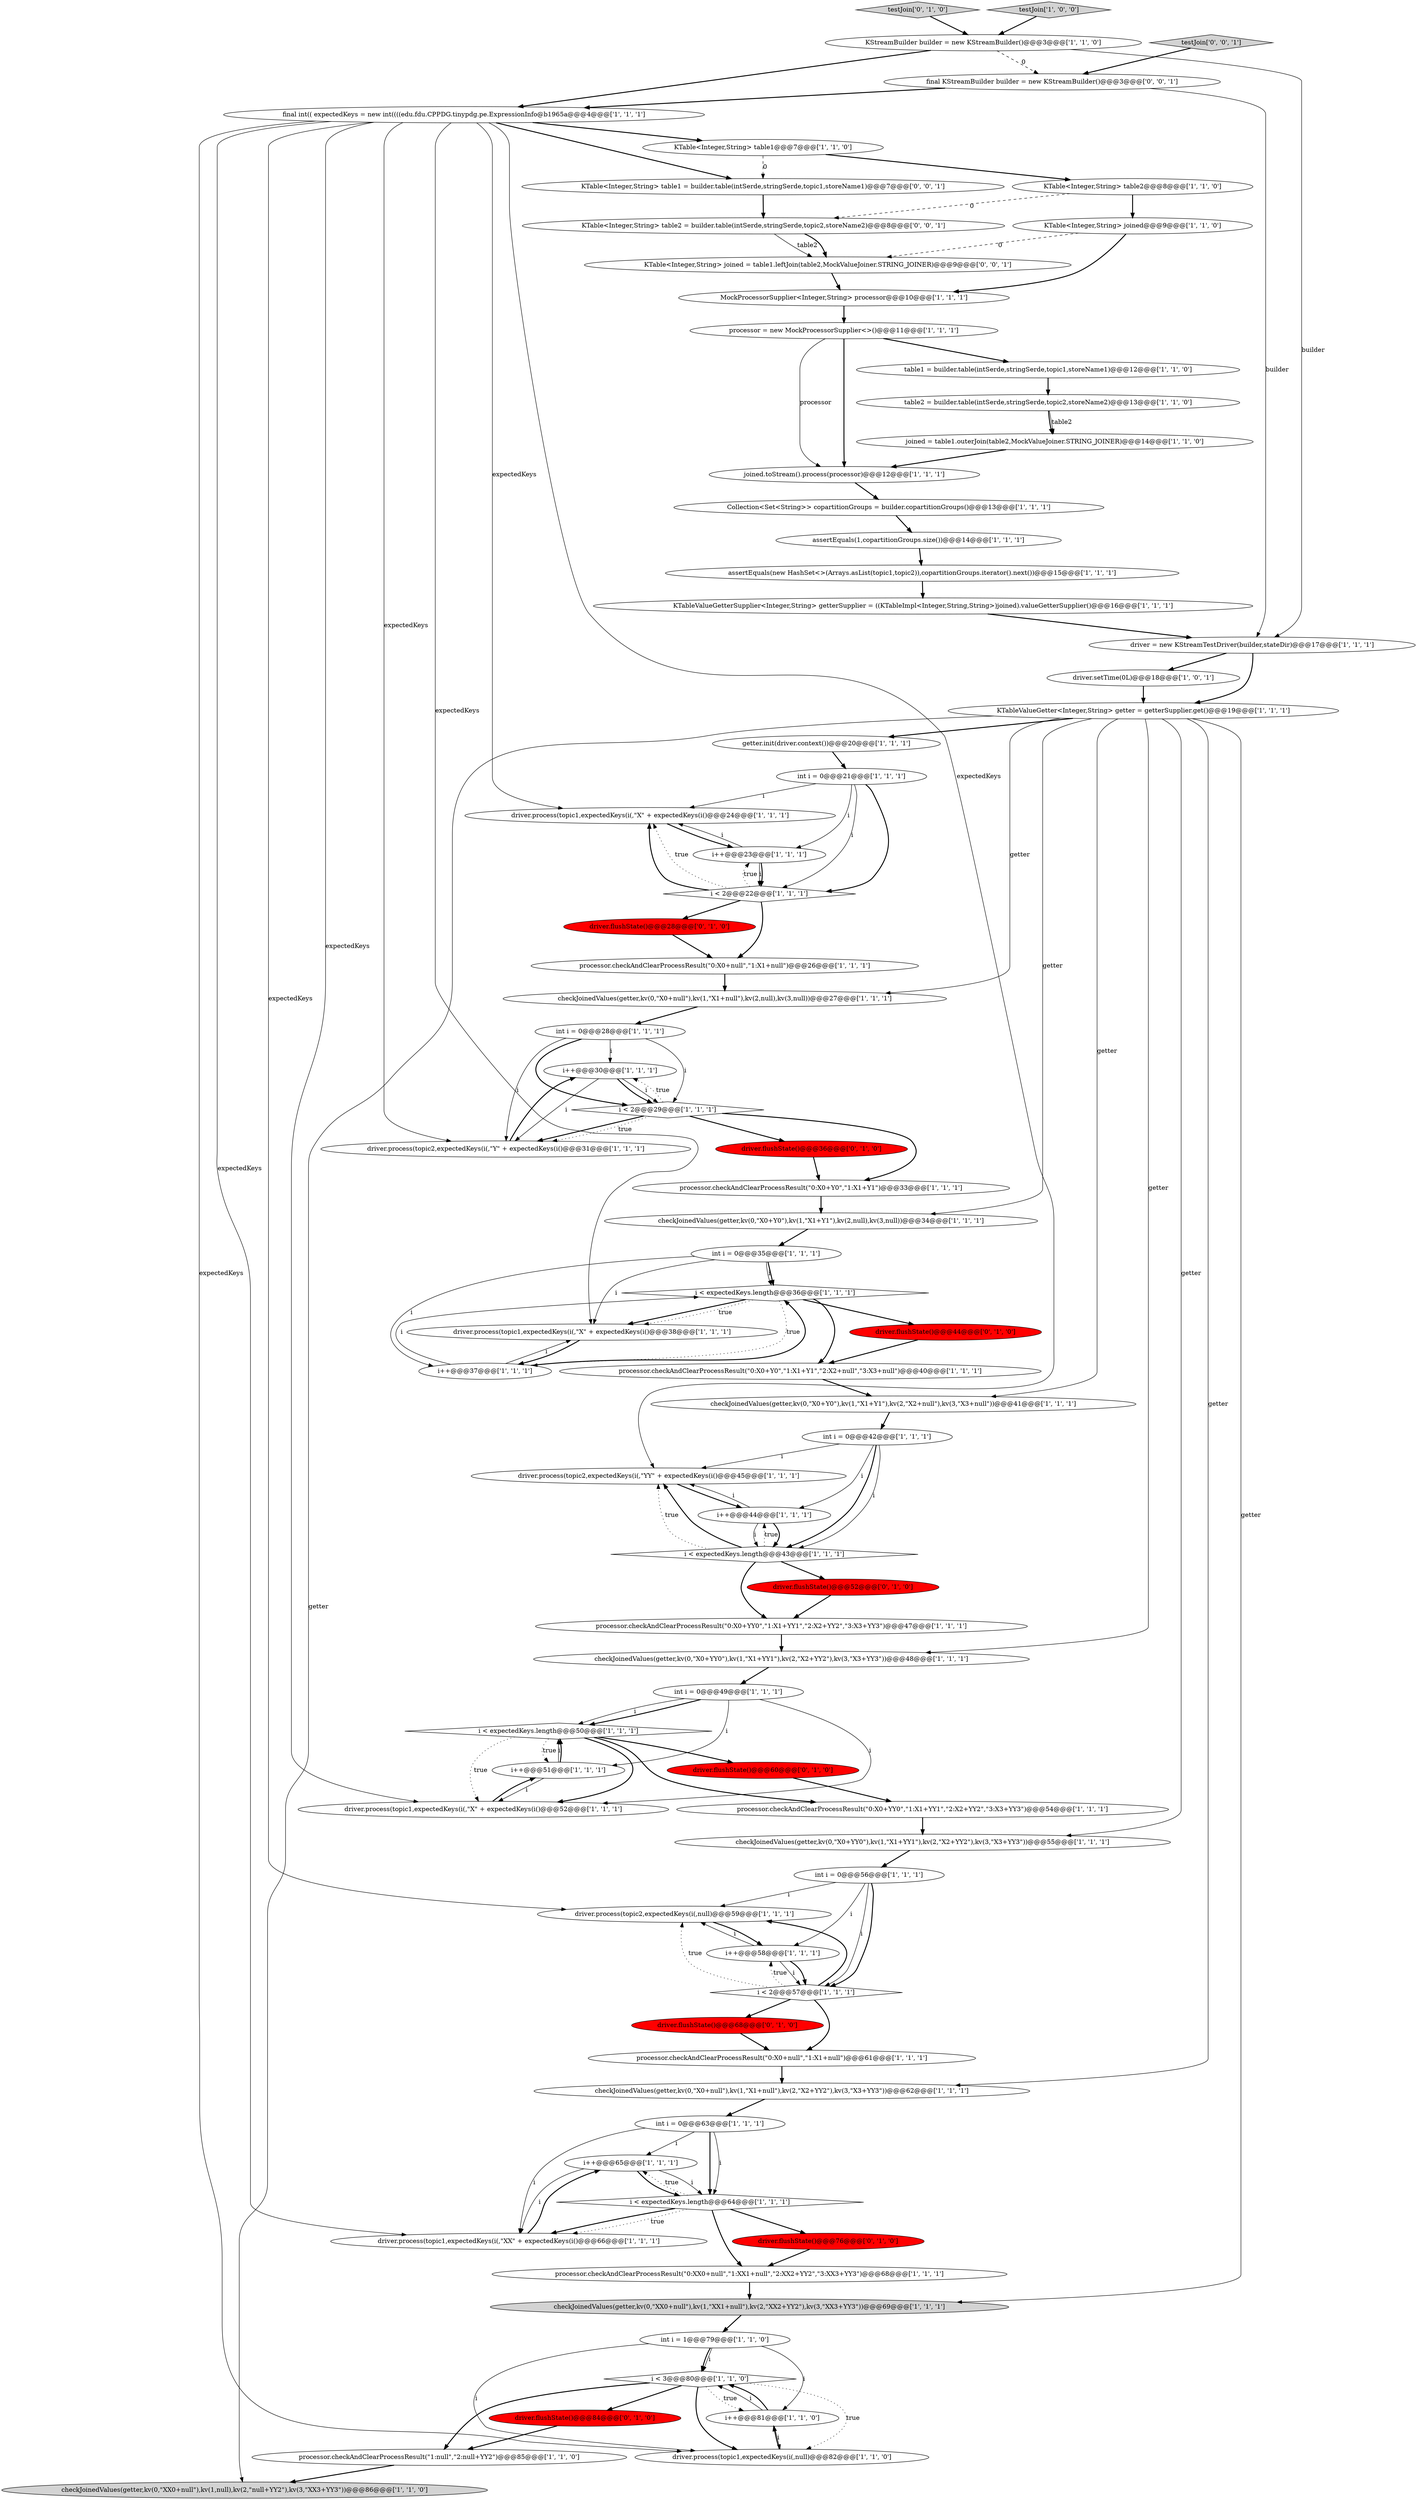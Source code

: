 digraph {
65 [style = filled, label = "checkJoinedValues(getter,kv(0,\"X0+YY0\"),kv(1,\"X1+YY1\"),kv(2,\"X2+YY2\"),kv(3,\"X3+YY3\"))@@@55@@@['1', '1', '1']", fillcolor = white, shape = ellipse image = "AAA0AAABBB1BBB"];
67 [style = filled, label = "int i = 0@@@28@@@['1', '1', '1']", fillcolor = white, shape = ellipse image = "AAA0AAABBB1BBB"];
46 [style = filled, label = "getter.init(driver.context())@@@20@@@['1', '1', '1']", fillcolor = white, shape = ellipse image = "AAA0AAABBB1BBB"];
24 [style = filled, label = "i++@@@30@@@['1', '1', '1']", fillcolor = white, shape = ellipse image = "AAA0AAABBB1BBB"];
38 [style = filled, label = "i < expectedKeys.length@@@50@@@['1', '1', '1']", fillcolor = white, shape = diamond image = "AAA0AAABBB1BBB"];
3 [style = filled, label = "driver.process(topic2,expectedKeys(i(,\"YY\" + expectedKeys(i()@@@45@@@['1', '1', '1']", fillcolor = white, shape = ellipse image = "AAA0AAABBB1BBB"];
35 [style = filled, label = "KStreamBuilder builder = new KStreamBuilder()@@@3@@@['1', '1', '0']", fillcolor = white, shape = ellipse image = "AAA0AAABBB1BBB"];
29 [style = filled, label = "processor.checkAndClearProcessResult(\"0:X0+YY0\",\"1:X1+YY1\",\"2:X2+YY2\",\"3:X3+YY3\")@@@54@@@['1', '1', '1']", fillcolor = white, shape = ellipse image = "AAA0AAABBB1BBB"];
72 [style = filled, label = "driver.flushState()@@@60@@@['0', '1', '0']", fillcolor = red, shape = ellipse image = "AAA1AAABBB2BBB"];
2 [style = filled, label = "driver.process(topic2,expectedKeys(i(,\"Y\" + expectedKeys(i()@@@31@@@['1', '1', '1']", fillcolor = white, shape = ellipse image = "AAA0AAABBB1BBB"];
12 [style = filled, label = "i++@@@65@@@['1', '1', '1']", fillcolor = white, shape = ellipse image = "AAA0AAABBB1BBB"];
10 [style = filled, label = "i < expectedKeys.length@@@43@@@['1', '1', '1']", fillcolor = white, shape = diamond image = "AAA0AAABBB1BBB"];
78 [style = filled, label = "KTable<Integer,String> table2 = builder.table(intSerde,stringSerde,topic2,storeName2)@@@8@@@['0', '0', '1']", fillcolor = white, shape = ellipse image = "AAA0AAABBB3BBB"];
31 [style = filled, label = "checkJoinedValues(getter,kv(0,\"XX0+null\"),kv(1,null),kv(2,\"null+YY2\"),kv(3,\"XX3+YY3\"))@@@86@@@['1', '1', '0']", fillcolor = lightgray, shape = ellipse image = "AAA0AAABBB1BBB"];
55 [style = filled, label = "i++@@@44@@@['1', '1', '1']", fillcolor = white, shape = ellipse image = "AAA0AAABBB1BBB"];
15 [style = filled, label = "processor = new MockProcessorSupplier<>()@@@11@@@['1', '1', '1']", fillcolor = white, shape = ellipse image = "AAA0AAABBB1BBB"];
32 [style = filled, label = "processor.checkAndClearProcessResult(\"1:null\",\"2:null+YY2\")@@@85@@@['1', '1', '0']", fillcolor = white, shape = ellipse image = "AAA0AAABBB1BBB"];
33 [style = filled, label = "joined.toStream().process(processor)@@@12@@@['1', '1', '1']", fillcolor = white, shape = ellipse image = "AAA0AAABBB1BBB"];
73 [style = filled, label = "driver.flushState()@@@36@@@['0', '1', '0']", fillcolor = red, shape = ellipse image = "AAA1AAABBB2BBB"];
36 [style = filled, label = "assertEquals(new HashSet<>(Arrays.asList(topic1,topic2)),copartitionGroups.iterator().next())@@@15@@@['1', '1', '1']", fillcolor = white, shape = ellipse image = "AAA0AAABBB1BBB"];
37 [style = filled, label = "final int(( expectedKeys = new int((((edu.fdu.CPPDG.tinypdg.pe.ExpressionInfo@b1965a@@@4@@@['1', '1', '1']", fillcolor = white, shape = ellipse image = "AAA0AAABBB1BBB"];
9 [style = filled, label = "joined = table1.outerJoin(table2,MockValueJoiner.STRING_JOINER)@@@14@@@['1', '1', '0']", fillcolor = white, shape = ellipse image = "AAA0AAABBB1BBB"];
20 [style = filled, label = "checkJoinedValues(getter,kv(0,\"X0+Y0\"),kv(1,\"X1+Y1\"),kv(2,\"X2+null\"),kv(3,\"X3+null\"))@@@41@@@['1', '1', '1']", fillcolor = white, shape = ellipse image = "AAA0AAABBB1BBB"];
23 [style = filled, label = "driver.process(topic1,expectedKeys(i(,\"X\" + expectedKeys(i()@@@24@@@['1', '1', '1']", fillcolor = white, shape = ellipse image = "AAA0AAABBB1BBB"];
59 [style = filled, label = "int i = 0@@@63@@@['1', '1', '1']", fillcolor = white, shape = ellipse image = "AAA0AAABBB1BBB"];
60 [style = filled, label = "checkJoinedValues(getter,kv(0,\"X0+null\"),kv(1,\"X1+null\"),kv(2,null),kv(3,null))@@@27@@@['1', '1', '1']", fillcolor = white, shape = ellipse image = "AAA0AAABBB1BBB"];
63 [style = filled, label = "i < 3@@@80@@@['1', '1', '0']", fillcolor = white, shape = diamond image = "AAA0AAABBB1BBB"];
68 [style = filled, label = "driver.flushState()@@@44@@@['0', '1', '0']", fillcolor = red, shape = ellipse image = "AAA1AAABBB2BBB"];
77 [style = filled, label = "KTable<Integer,String> table1 = builder.table(intSerde,stringSerde,topic1,storeName1)@@@7@@@['0', '0', '1']", fillcolor = white, shape = ellipse image = "AAA0AAABBB3BBB"];
64 [style = filled, label = "int i = 0@@@42@@@['1', '1', '1']", fillcolor = white, shape = ellipse image = "AAA0AAABBB1BBB"];
79 [style = filled, label = "testJoin['0', '0', '1']", fillcolor = lightgray, shape = diamond image = "AAA0AAABBB3BBB"];
49 [style = filled, label = "i < expectedKeys.length@@@64@@@['1', '1', '1']", fillcolor = white, shape = diamond image = "AAA0AAABBB1BBB"];
56 [style = filled, label = "checkJoinedValues(getter,kv(0,\"XX0+null\"),kv(1,\"XX1+null\"),kv(2,\"XX2+YY2\"),kv(3,\"XX3+YY3\"))@@@69@@@['1', '1', '1']", fillcolor = lightgray, shape = ellipse image = "AAA0AAABBB1BBB"];
40 [style = filled, label = "int i = 0@@@35@@@['1', '1', '1']", fillcolor = white, shape = ellipse image = "AAA0AAABBB1BBB"];
34 [style = filled, label = "processor.checkAndClearProcessResult(\"0:X0+null\",\"1:X1+null\")@@@26@@@['1', '1', '1']", fillcolor = white, shape = ellipse image = "AAA0AAABBB1BBB"];
4 [style = filled, label = "checkJoinedValues(getter,kv(0,\"X0+YY0\"),kv(1,\"X1+YY1\"),kv(2,\"X2+YY2\"),kv(3,\"X3+YY3\"))@@@48@@@['1', '1', '1']", fillcolor = white, shape = ellipse image = "AAA0AAABBB1BBB"];
62 [style = filled, label = "i++@@@51@@@['1', '1', '1']", fillcolor = white, shape = ellipse image = "AAA0AAABBB1BBB"];
66 [style = filled, label = "processor.checkAndClearProcessResult(\"0:X0+YY0\",\"1:X1+YY1\",\"2:X2+YY2\",\"3:X3+YY3\")@@@47@@@['1', '1', '1']", fillcolor = white, shape = ellipse image = "AAA0AAABBB1BBB"];
80 [style = filled, label = "final KStreamBuilder builder = new KStreamBuilder()@@@3@@@['0', '0', '1']", fillcolor = white, shape = ellipse image = "AAA0AAABBB3BBB"];
11 [style = filled, label = "int i = 0@@@49@@@['1', '1', '1']", fillcolor = white, shape = ellipse image = "AAA0AAABBB1BBB"];
5 [style = filled, label = "MockProcessorSupplier<Integer,String> processor@@@10@@@['1', '1', '1']", fillcolor = white, shape = ellipse image = "AAA0AAABBB1BBB"];
19 [style = filled, label = "processor.checkAndClearProcessResult(\"0:X0+Y0\",\"1:X1+Y1\")@@@33@@@['1', '1', '1']", fillcolor = white, shape = ellipse image = "AAA0AAABBB1BBB"];
0 [style = filled, label = "KTable<Integer,String> table2@@@8@@@['1', '1', '0']", fillcolor = white, shape = ellipse image = "AAA0AAABBB1BBB"];
22 [style = filled, label = "KTable<Integer,String> joined@@@9@@@['1', '1', '0']", fillcolor = white, shape = ellipse image = "AAA0AAABBB1BBB"];
30 [style = filled, label = "checkJoinedValues(getter,kv(0,\"X0+Y0\"),kv(1,\"X1+Y1\"),kv(2,null),kv(3,null))@@@34@@@['1', '1', '1']", fillcolor = white, shape = ellipse image = "AAA0AAABBB1BBB"];
6 [style = filled, label = "i < 2@@@29@@@['1', '1', '1']", fillcolor = white, shape = diamond image = "AAA0AAABBB1BBB"];
43 [style = filled, label = "driver.process(topic1,expectedKeys(i(,\"X\" + expectedKeys(i()@@@52@@@['1', '1', '1']", fillcolor = white, shape = ellipse image = "AAA0AAABBB1BBB"];
45 [style = filled, label = "i++@@@81@@@['1', '1', '0']", fillcolor = white, shape = ellipse image = "AAA0AAABBB1BBB"];
51 [style = filled, label = "driver.process(topic2,expectedKeys(i(,null)@@@59@@@['1', '1', '1']", fillcolor = white, shape = ellipse image = "AAA0AAABBB1BBB"];
53 [style = filled, label = "table1 = builder.table(intSerde,stringSerde,topic1,storeName1)@@@12@@@['1', '1', '0']", fillcolor = white, shape = ellipse image = "AAA0AAABBB1BBB"];
58 [style = filled, label = "driver = new KStreamTestDriver(builder,stateDir)@@@17@@@['1', '1', '1']", fillcolor = white, shape = ellipse image = "AAA0AAABBB1BBB"];
75 [style = filled, label = "driver.flushState()@@@28@@@['0', '1', '0']", fillcolor = red, shape = ellipse image = "AAA1AAABBB2BBB"];
25 [style = filled, label = "int i = 0@@@56@@@['1', '1', '1']", fillcolor = white, shape = ellipse image = "AAA0AAABBB1BBB"];
16 [style = filled, label = "i < 2@@@57@@@['1', '1', '1']", fillcolor = white, shape = diamond image = "AAA0AAABBB1BBB"];
21 [style = filled, label = "Collection<Set<String>> copartitionGroups = builder.copartitionGroups()@@@13@@@['1', '1', '1']", fillcolor = white, shape = ellipse image = "AAA0AAABBB1BBB"];
74 [style = filled, label = "driver.flushState()@@@52@@@['0', '1', '0']", fillcolor = red, shape = ellipse image = "AAA1AAABBB2BBB"];
70 [style = filled, label = "testJoin['0', '1', '0']", fillcolor = lightgray, shape = diamond image = "AAA0AAABBB2BBB"];
52 [style = filled, label = "int i = 0@@@21@@@['1', '1', '1']", fillcolor = white, shape = ellipse image = "AAA0AAABBB1BBB"];
7 [style = filled, label = "i < expectedKeys.length@@@36@@@['1', '1', '1']", fillcolor = white, shape = diamond image = "AAA0AAABBB1BBB"];
50 [style = filled, label = "i < 2@@@22@@@['1', '1', '1']", fillcolor = white, shape = diamond image = "AAA0AAABBB1BBB"];
54 [style = filled, label = "assertEquals(1,copartitionGroups.size())@@@14@@@['1', '1', '1']", fillcolor = white, shape = ellipse image = "AAA0AAABBB1BBB"];
61 [style = filled, label = "processor.checkAndClearProcessResult(\"0:X0+Y0\",\"1:X1+Y1\",\"2:X2+null\",\"3:X3+null\")@@@40@@@['1', '1', '1']", fillcolor = white, shape = ellipse image = "AAA0AAABBB1BBB"];
26 [style = filled, label = "driver.process(topic1,expectedKeys(i(,null)@@@82@@@['1', '1', '0']", fillcolor = white, shape = ellipse image = "AAA0AAABBB1BBB"];
8 [style = filled, label = "processor.checkAndClearProcessResult(\"0:XX0+null\",\"1:XX1+null\",\"2:XX2+YY2\",\"3:XX3+YY3\")@@@68@@@['1', '1', '1']", fillcolor = white, shape = ellipse image = "AAA0AAABBB1BBB"];
27 [style = filled, label = "testJoin['1', '0', '0']", fillcolor = lightgray, shape = diamond image = "AAA0AAABBB1BBB"];
69 [style = filled, label = "driver.flushState()@@@84@@@['0', '1', '0']", fillcolor = red, shape = ellipse image = "AAA1AAABBB2BBB"];
76 [style = filled, label = "driver.flushState()@@@68@@@['0', '1', '0']", fillcolor = red, shape = ellipse image = "AAA1AAABBB2BBB"];
39 [style = filled, label = "checkJoinedValues(getter,kv(0,\"X0+null\"),kv(1,\"X1+null\"),kv(2,\"X2+YY2\"),kv(3,\"X3+YY3\"))@@@62@@@['1', '1', '1']", fillcolor = white, shape = ellipse image = "AAA0AAABBB1BBB"];
48 [style = filled, label = "i++@@@58@@@['1', '1', '1']", fillcolor = white, shape = ellipse image = "AAA0AAABBB1BBB"];
18 [style = filled, label = "driver.setTime(0L)@@@18@@@['1', '0', '1']", fillcolor = white, shape = ellipse image = "AAA0AAABBB1BBB"];
57 [style = filled, label = "KTableValueGetterSupplier<Integer,String> getterSupplier = ((KTableImpl<Integer,String,String>)joined).valueGetterSupplier()@@@16@@@['1', '1', '1']", fillcolor = white, shape = ellipse image = "AAA0AAABBB1BBB"];
71 [style = filled, label = "driver.flushState()@@@76@@@['0', '1', '0']", fillcolor = red, shape = ellipse image = "AAA1AAABBB2BBB"];
13 [style = filled, label = "processor.checkAndClearProcessResult(\"0:X0+null\",\"1:X1+null\")@@@61@@@['1', '1', '1']", fillcolor = white, shape = ellipse image = "AAA0AAABBB1BBB"];
81 [style = filled, label = "KTable<Integer,String> joined = table1.leftJoin(table2,MockValueJoiner.STRING_JOINER)@@@9@@@['0', '0', '1']", fillcolor = white, shape = ellipse image = "AAA0AAABBB3BBB"];
44 [style = filled, label = "driver.process(topic1,expectedKeys(i(,\"XX\" + expectedKeys(i()@@@66@@@['1', '1', '1']", fillcolor = white, shape = ellipse image = "AAA0AAABBB1BBB"];
28 [style = filled, label = "driver.process(topic1,expectedKeys(i(,\"X\" + expectedKeys(i()@@@38@@@['1', '1', '1']", fillcolor = white, shape = ellipse image = "AAA0AAABBB1BBB"];
47 [style = filled, label = "i++@@@23@@@['1', '1', '1']", fillcolor = white, shape = ellipse image = "AAA0AAABBB1BBB"];
14 [style = filled, label = "int i = 1@@@79@@@['1', '1', '0']", fillcolor = white, shape = ellipse image = "AAA0AAABBB1BBB"];
41 [style = filled, label = "KTableValueGetter<Integer,String> getter = getterSupplier.get()@@@19@@@['1', '1', '1']", fillcolor = white, shape = ellipse image = "AAA0AAABBB1BBB"];
42 [style = filled, label = "KTable<Integer,String> table1@@@7@@@['1', '1', '0']", fillcolor = white, shape = ellipse image = "AAA0AAABBB1BBB"];
17 [style = filled, label = "table2 = builder.table(intSerde,stringSerde,topic2,storeName2)@@@13@@@['1', '1', '0']", fillcolor = white, shape = ellipse image = "AAA0AAABBB1BBB"];
1 [style = filled, label = "i++@@@37@@@['1', '1', '1']", fillcolor = white, shape = ellipse image = "AAA0AAABBB1BBB"];
16->51 [style = bold, label=""];
55->3 [style = solid, label="i"];
10->66 [style = bold, label=""];
59->49 [style = bold, label=""];
37->44 [style = solid, label="expectedKeys"];
15->33 [style = solid, label="processor"];
37->51 [style = solid, label="expectedKeys"];
39->59 [style = bold, label=""];
11->43 [style = solid, label="i"];
0->78 [style = dashed, label="0"];
17->9 [style = bold, label=""];
45->63 [style = solid, label="i"];
78->81 [style = solid, label="table2"];
14->63 [style = solid, label="i"];
72->29 [style = bold, label=""];
40->1 [style = solid, label="i"];
21->54 [style = bold, label=""];
64->55 [style = solid, label="i"];
10->3 [style = dotted, label="true"];
5->15 [style = bold, label=""];
40->7 [style = solid, label="i"];
55->10 [style = solid, label="i"];
57->58 [style = bold, label=""];
58->18 [style = bold, label=""];
49->8 [style = bold, label=""];
38->72 [style = bold, label=""];
35->58 [style = solid, label="builder"];
25->16 [style = solid, label="i"];
51->48 [style = bold, label=""];
62->43 [style = solid, label="i"];
63->26 [style = dotted, label="true"];
35->37 [style = bold, label=""];
80->58 [style = solid, label="builder"];
70->35 [style = bold, label=""];
30->40 [style = bold, label=""];
67->6 [style = solid, label="i"];
2->24 [style = bold, label=""];
37->26 [style = solid, label="expectedKeys"];
25->51 [style = solid, label="i"];
7->1 [style = dotted, label="true"];
35->80 [style = dashed, label="0"];
64->3 [style = solid, label="i"];
12->49 [style = solid, label="i"];
14->26 [style = solid, label="i"];
37->2 [style = solid, label="expectedKeys"];
37->77 [style = bold, label=""];
50->23 [style = bold, label=""];
45->63 [style = bold, label=""];
50->75 [style = bold, label=""];
9->33 [style = bold, label=""];
37->23 [style = solid, label="expectedKeys"];
22->81 [style = dashed, label="0"];
10->55 [style = dotted, label="true"];
63->69 [style = bold, label=""];
42->77 [style = dashed, label="0"];
44->12 [style = bold, label=""];
22->5 [style = bold, label=""];
77->78 [style = bold, label=""];
41->20 [style = solid, label="getter"];
6->2 [style = bold, label=""];
76->13 [style = bold, label=""];
64->10 [style = bold, label=""];
49->71 [style = bold, label=""];
7->68 [style = bold, label=""];
49->44 [style = dotted, label="true"];
48->16 [style = bold, label=""];
62->38 [style = solid, label="i"];
41->65 [style = solid, label="getter"];
14->45 [style = solid, label="i"];
41->46 [style = bold, label=""];
64->10 [style = solid, label="i"];
18->41 [style = bold, label=""];
56->14 [style = bold, label=""];
40->28 [style = solid, label="i"];
61->20 [style = bold, label=""];
36->57 [style = bold, label=""];
32->31 [style = bold, label=""];
73->19 [style = bold, label=""];
65->25 [style = bold, label=""];
15->33 [style = bold, label=""];
50->34 [style = bold, label=""];
50->23 [style = dotted, label="true"];
6->24 [style = dotted, label="true"];
38->62 [style = dotted, label="true"];
16->13 [style = bold, label=""];
37->28 [style = solid, label="expectedKeys"];
62->38 [style = bold, label=""];
59->49 [style = solid, label="i"];
63->26 [style = bold, label=""];
16->48 [style = dotted, label="true"];
49->44 [style = bold, label=""];
79->80 [style = bold, label=""];
52->23 [style = solid, label="i"];
15->53 [style = bold, label=""];
67->6 [style = bold, label=""];
13->39 [style = bold, label=""];
48->16 [style = solid, label="i"];
59->12 [style = solid, label="i"];
12->44 [style = solid, label="i"];
47->23 [style = solid, label="i"];
25->16 [style = bold, label=""];
3->55 [style = bold, label=""];
1->7 [style = bold, label=""];
55->10 [style = bold, label=""];
80->37 [style = bold, label=""];
16->51 [style = dotted, label="true"];
47->50 [style = bold, label=""];
42->0 [style = bold, label=""];
27->35 [style = bold, label=""];
29->65 [style = bold, label=""];
12->49 [style = bold, label=""];
14->63 [style = bold, label=""];
74->66 [style = bold, label=""];
41->4 [style = solid, label="getter"];
11->62 [style = solid, label="i"];
6->2 [style = dotted, label="true"];
54->36 [style = bold, label=""];
7->28 [style = bold, label=""];
63->32 [style = bold, label=""];
47->50 [style = solid, label="i"];
11->38 [style = solid, label="i"];
20->64 [style = bold, label=""];
37->3 [style = solid, label="expectedKeys"];
23->47 [style = bold, label=""];
17->9 [style = solid, label="table2"];
52->50 [style = bold, label=""];
67->2 [style = solid, label="i"];
71->8 [style = bold, label=""];
41->39 [style = solid, label="getter"];
1->28 [style = solid, label="i"];
37->42 [style = bold, label=""];
38->43 [style = bold, label=""];
69->32 [style = bold, label=""];
7->28 [style = dotted, label="true"];
78->81 [style = bold, label=""];
41->30 [style = solid, label="getter"];
6->73 [style = bold, label=""];
25->48 [style = solid, label="i"];
52->47 [style = solid, label="i"];
8->56 [style = bold, label=""];
43->62 [style = bold, label=""];
11->38 [style = bold, label=""];
59->44 [style = solid, label="i"];
63->45 [style = dotted, label="true"];
24->2 [style = solid, label="i"];
38->29 [style = bold, label=""];
49->12 [style = dotted, label="true"];
67->24 [style = solid, label="i"];
81->5 [style = bold, label=""];
10->3 [style = bold, label=""];
28->1 [style = bold, label=""];
6->19 [style = bold, label=""];
41->60 [style = solid, label="getter"];
66->4 [style = bold, label=""];
46->52 [style = bold, label=""];
50->47 [style = dotted, label="true"];
58->41 [style = bold, label=""];
41->31 [style = solid, label="getter"];
37->43 [style = solid, label="expectedKeys"];
34->60 [style = bold, label=""];
60->67 [style = bold, label=""];
40->7 [style = bold, label=""];
45->26 [style = solid, label="i"];
38->43 [style = dotted, label="true"];
10->74 [style = bold, label=""];
41->56 [style = solid, label="getter"];
0->22 [style = bold, label=""];
53->17 [style = bold, label=""];
16->76 [style = bold, label=""];
75->34 [style = bold, label=""];
68->61 [style = bold, label=""];
26->45 [style = bold, label=""];
7->61 [style = bold, label=""];
52->50 [style = solid, label="i"];
33->21 [style = bold, label=""];
4->11 [style = bold, label=""];
24->6 [style = bold, label=""];
24->6 [style = solid, label="i"];
48->51 [style = solid, label="i"];
1->7 [style = solid, label="i"];
19->30 [style = bold, label=""];
}
